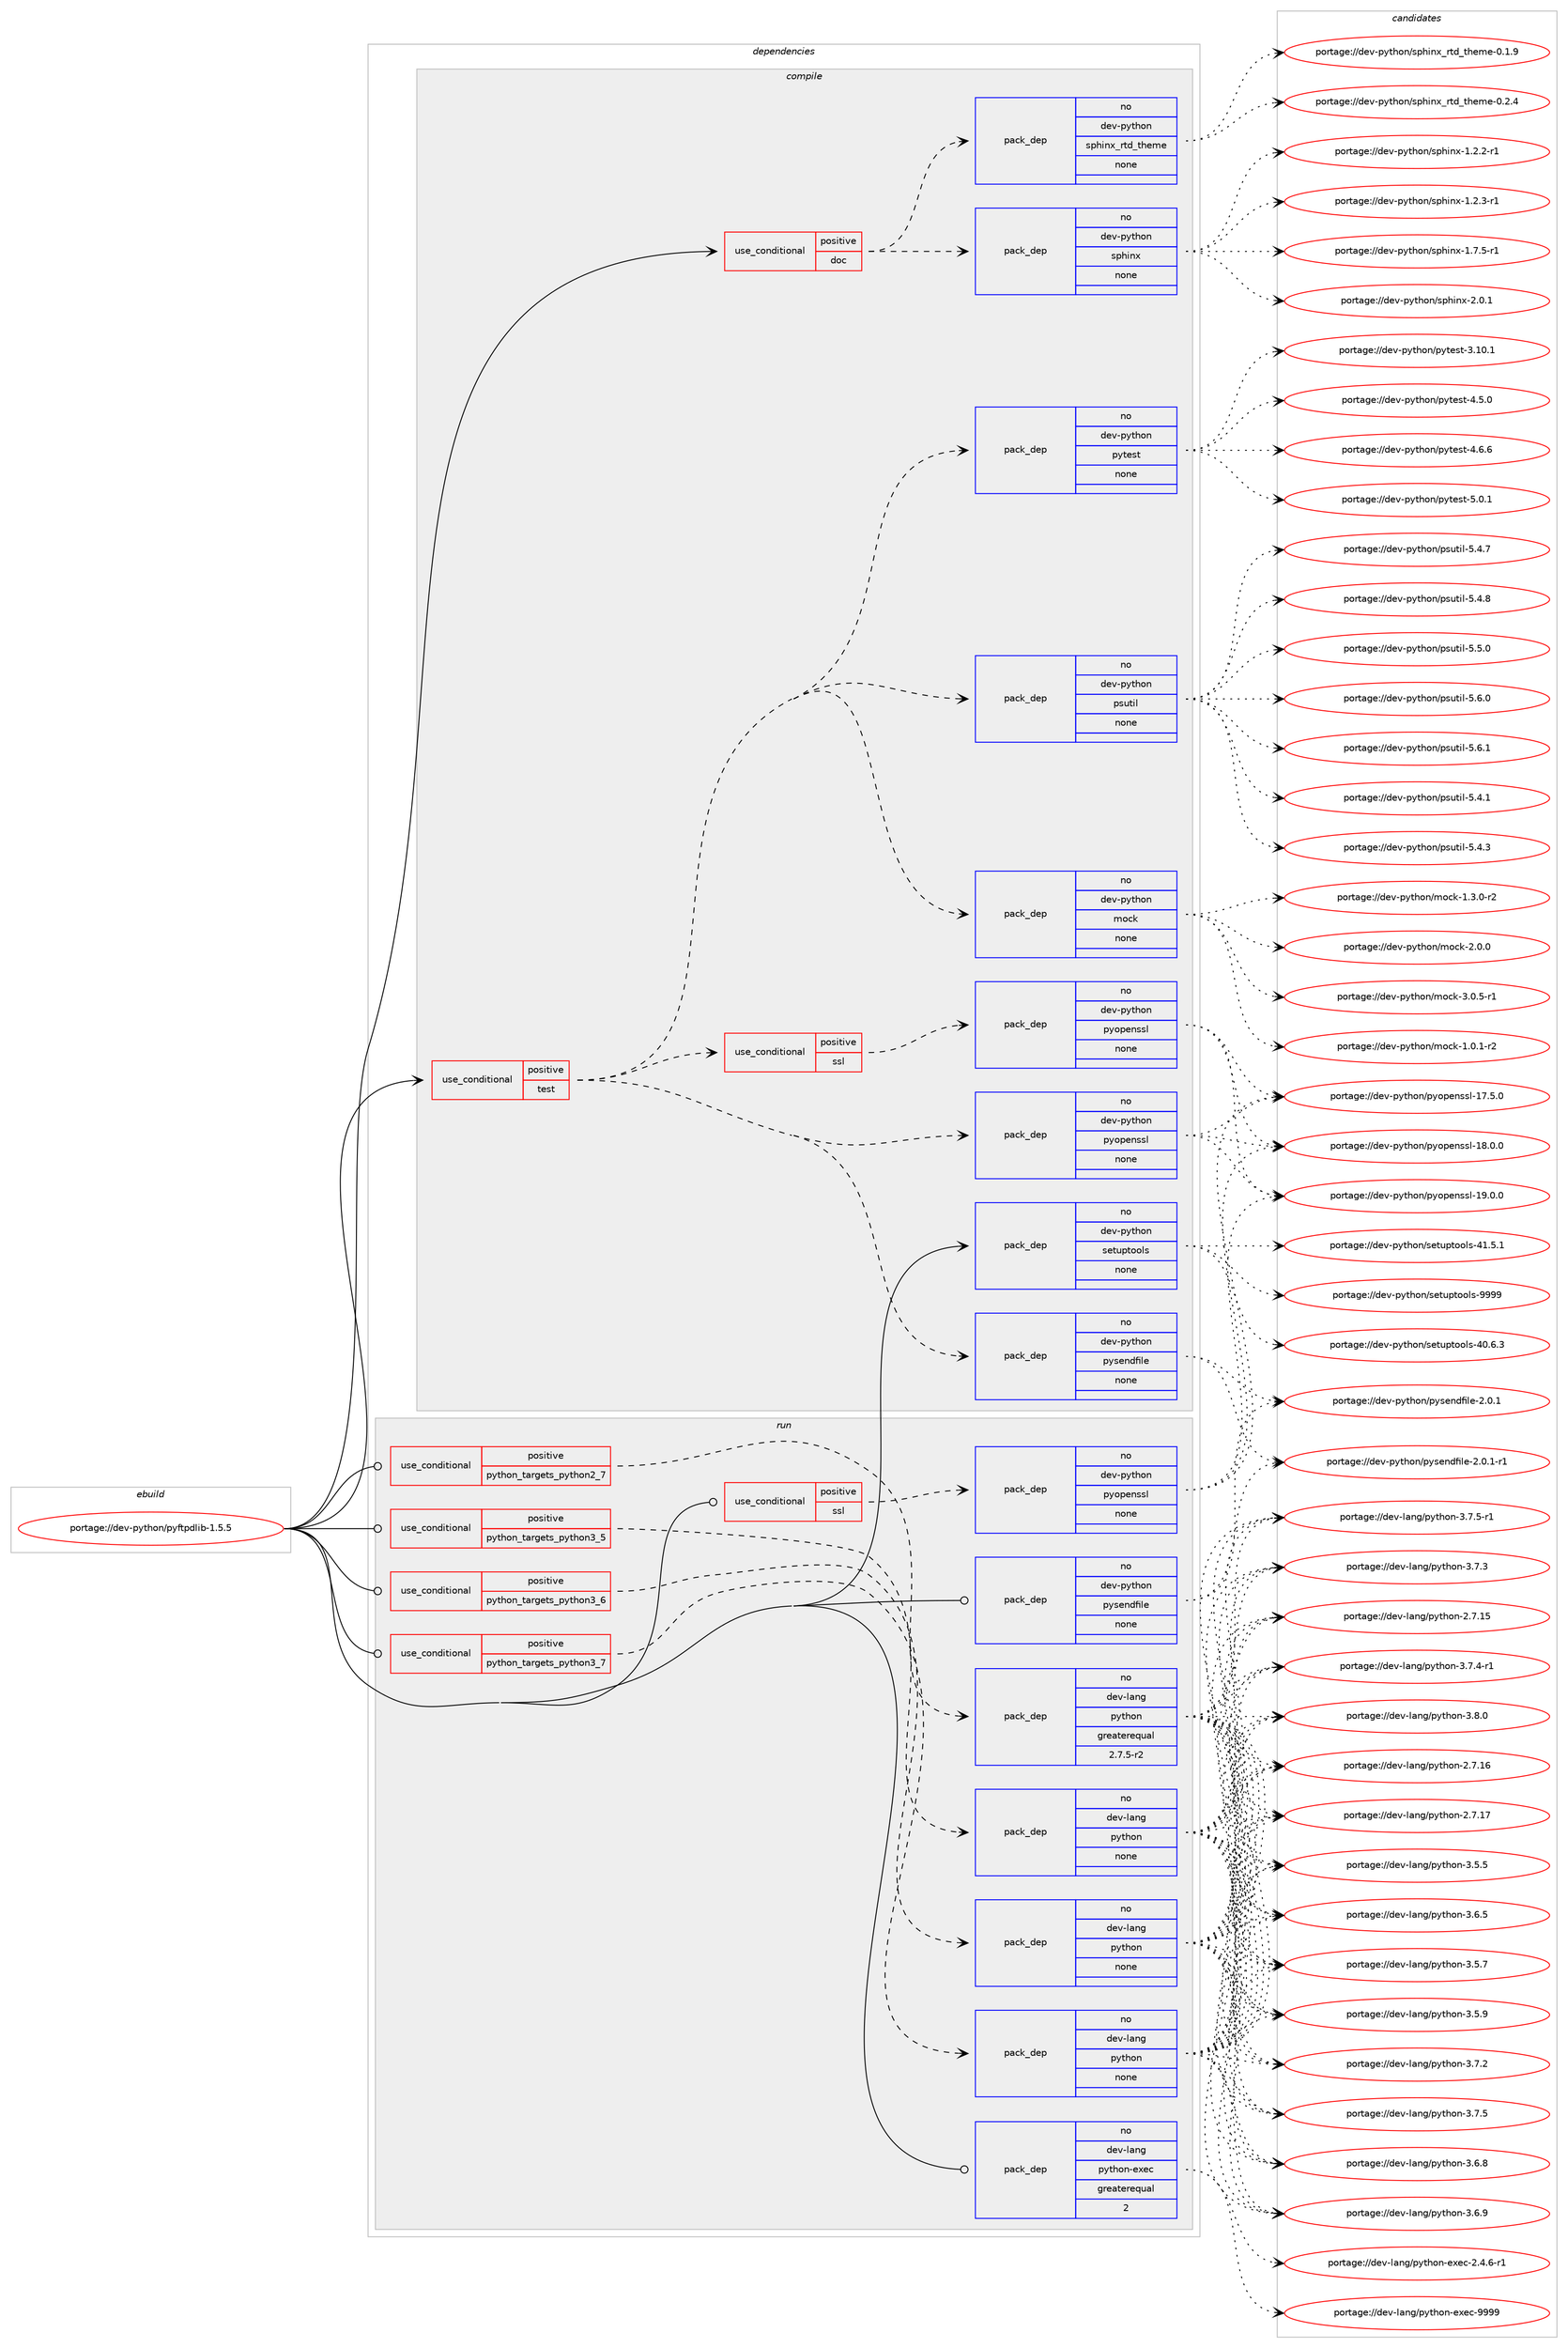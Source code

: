 digraph prolog {

# *************
# Graph options
# *************

newrank=true;
concentrate=true;
compound=true;
graph [rankdir=LR,fontname=Helvetica,fontsize=10,ranksep=1.5];#, ranksep=2.5, nodesep=0.2];
edge  [arrowhead=vee];
node  [fontname=Helvetica,fontsize=10];

# **********
# The ebuild
# **********

subgraph cluster_leftcol {
color=gray;
rank=same;
label=<<i>ebuild</i>>;
id [label="portage://dev-python/pyftpdlib-1.5.5", color=red, width=4, href="../dev-python/pyftpdlib-1.5.5.svg"];
}

# ****************
# The dependencies
# ****************

subgraph cluster_midcol {
color=gray;
label=<<i>dependencies</i>>;
subgraph cluster_compile {
fillcolor="#eeeeee";
style=filled;
label=<<i>compile</i>>;
subgraph cond35159 {
dependency160766 [label=<<TABLE BORDER="0" CELLBORDER="1" CELLSPACING="0" CELLPADDING="4"><TR><TD ROWSPAN="3" CELLPADDING="10">use_conditional</TD></TR><TR><TD>positive</TD></TR><TR><TD>doc</TD></TR></TABLE>>, shape=none, color=red];
subgraph pack122242 {
dependency160767 [label=<<TABLE BORDER="0" CELLBORDER="1" CELLSPACING="0" CELLPADDING="4" WIDTH="220"><TR><TD ROWSPAN="6" CELLPADDING="30">pack_dep</TD></TR><TR><TD WIDTH="110">no</TD></TR><TR><TD>dev-python</TD></TR><TR><TD>sphinx</TD></TR><TR><TD>none</TD></TR><TR><TD></TD></TR></TABLE>>, shape=none, color=blue];
}
dependency160766:e -> dependency160767:w [weight=20,style="dashed",arrowhead="vee"];
subgraph pack122243 {
dependency160768 [label=<<TABLE BORDER="0" CELLBORDER="1" CELLSPACING="0" CELLPADDING="4" WIDTH="220"><TR><TD ROWSPAN="6" CELLPADDING="30">pack_dep</TD></TR><TR><TD WIDTH="110">no</TD></TR><TR><TD>dev-python</TD></TR><TR><TD>sphinx_rtd_theme</TD></TR><TR><TD>none</TD></TR><TR><TD></TD></TR></TABLE>>, shape=none, color=blue];
}
dependency160766:e -> dependency160768:w [weight=20,style="dashed",arrowhead="vee"];
}
id:e -> dependency160766:w [weight=20,style="solid",arrowhead="vee"];
subgraph cond35160 {
dependency160769 [label=<<TABLE BORDER="0" CELLBORDER="1" CELLSPACING="0" CELLPADDING="4"><TR><TD ROWSPAN="3" CELLPADDING="10">use_conditional</TD></TR><TR><TD>positive</TD></TR><TR><TD>test</TD></TR></TABLE>>, shape=none, color=red];
subgraph cond35161 {
dependency160770 [label=<<TABLE BORDER="0" CELLBORDER="1" CELLSPACING="0" CELLPADDING="4"><TR><TD ROWSPAN="3" CELLPADDING="10">use_conditional</TD></TR><TR><TD>positive</TD></TR><TR><TD>ssl</TD></TR></TABLE>>, shape=none, color=red];
subgraph pack122244 {
dependency160771 [label=<<TABLE BORDER="0" CELLBORDER="1" CELLSPACING="0" CELLPADDING="4" WIDTH="220"><TR><TD ROWSPAN="6" CELLPADDING="30">pack_dep</TD></TR><TR><TD WIDTH="110">no</TD></TR><TR><TD>dev-python</TD></TR><TR><TD>pyopenssl</TD></TR><TR><TD>none</TD></TR><TR><TD></TD></TR></TABLE>>, shape=none, color=blue];
}
dependency160770:e -> dependency160771:w [weight=20,style="dashed",arrowhead="vee"];
}
dependency160769:e -> dependency160770:w [weight=20,style="dashed",arrowhead="vee"];
subgraph pack122245 {
dependency160772 [label=<<TABLE BORDER="0" CELLBORDER="1" CELLSPACING="0" CELLPADDING="4" WIDTH="220"><TR><TD ROWSPAN="6" CELLPADDING="30">pack_dep</TD></TR><TR><TD WIDTH="110">no</TD></TR><TR><TD>dev-python</TD></TR><TR><TD>pysendfile</TD></TR><TR><TD>none</TD></TR><TR><TD></TD></TR></TABLE>>, shape=none, color=blue];
}
dependency160769:e -> dependency160772:w [weight=20,style="dashed",arrowhead="vee"];
subgraph pack122246 {
dependency160773 [label=<<TABLE BORDER="0" CELLBORDER="1" CELLSPACING="0" CELLPADDING="4" WIDTH="220"><TR><TD ROWSPAN="6" CELLPADDING="30">pack_dep</TD></TR><TR><TD WIDTH="110">no</TD></TR><TR><TD>dev-python</TD></TR><TR><TD>mock</TD></TR><TR><TD>none</TD></TR><TR><TD></TD></TR></TABLE>>, shape=none, color=blue];
}
dependency160769:e -> dependency160773:w [weight=20,style="dashed",arrowhead="vee"];
subgraph pack122247 {
dependency160774 [label=<<TABLE BORDER="0" CELLBORDER="1" CELLSPACING="0" CELLPADDING="4" WIDTH="220"><TR><TD ROWSPAN="6" CELLPADDING="30">pack_dep</TD></TR><TR><TD WIDTH="110">no</TD></TR><TR><TD>dev-python</TD></TR><TR><TD>psutil</TD></TR><TR><TD>none</TD></TR><TR><TD></TD></TR></TABLE>>, shape=none, color=blue];
}
dependency160769:e -> dependency160774:w [weight=20,style="dashed",arrowhead="vee"];
subgraph pack122248 {
dependency160775 [label=<<TABLE BORDER="0" CELLBORDER="1" CELLSPACING="0" CELLPADDING="4" WIDTH="220"><TR><TD ROWSPAN="6" CELLPADDING="30">pack_dep</TD></TR><TR><TD WIDTH="110">no</TD></TR><TR><TD>dev-python</TD></TR><TR><TD>pyopenssl</TD></TR><TR><TD>none</TD></TR><TR><TD></TD></TR></TABLE>>, shape=none, color=blue];
}
dependency160769:e -> dependency160775:w [weight=20,style="dashed",arrowhead="vee"];
subgraph pack122249 {
dependency160776 [label=<<TABLE BORDER="0" CELLBORDER="1" CELLSPACING="0" CELLPADDING="4" WIDTH="220"><TR><TD ROWSPAN="6" CELLPADDING="30">pack_dep</TD></TR><TR><TD WIDTH="110">no</TD></TR><TR><TD>dev-python</TD></TR><TR><TD>pytest</TD></TR><TR><TD>none</TD></TR><TR><TD></TD></TR></TABLE>>, shape=none, color=blue];
}
dependency160769:e -> dependency160776:w [weight=20,style="dashed",arrowhead="vee"];
}
id:e -> dependency160769:w [weight=20,style="solid",arrowhead="vee"];
subgraph pack122250 {
dependency160777 [label=<<TABLE BORDER="0" CELLBORDER="1" CELLSPACING="0" CELLPADDING="4" WIDTH="220"><TR><TD ROWSPAN="6" CELLPADDING="30">pack_dep</TD></TR><TR><TD WIDTH="110">no</TD></TR><TR><TD>dev-python</TD></TR><TR><TD>setuptools</TD></TR><TR><TD>none</TD></TR><TR><TD></TD></TR></TABLE>>, shape=none, color=blue];
}
id:e -> dependency160777:w [weight=20,style="solid",arrowhead="vee"];
}
subgraph cluster_compileandrun {
fillcolor="#eeeeee";
style=filled;
label=<<i>compile and run</i>>;
}
subgraph cluster_run {
fillcolor="#eeeeee";
style=filled;
label=<<i>run</i>>;
subgraph cond35162 {
dependency160778 [label=<<TABLE BORDER="0" CELLBORDER="1" CELLSPACING="0" CELLPADDING="4"><TR><TD ROWSPAN="3" CELLPADDING="10">use_conditional</TD></TR><TR><TD>positive</TD></TR><TR><TD>python_targets_python2_7</TD></TR></TABLE>>, shape=none, color=red];
subgraph pack122251 {
dependency160779 [label=<<TABLE BORDER="0" CELLBORDER="1" CELLSPACING="0" CELLPADDING="4" WIDTH="220"><TR><TD ROWSPAN="6" CELLPADDING="30">pack_dep</TD></TR><TR><TD WIDTH="110">no</TD></TR><TR><TD>dev-lang</TD></TR><TR><TD>python</TD></TR><TR><TD>greaterequal</TD></TR><TR><TD>2.7.5-r2</TD></TR></TABLE>>, shape=none, color=blue];
}
dependency160778:e -> dependency160779:w [weight=20,style="dashed",arrowhead="vee"];
}
id:e -> dependency160778:w [weight=20,style="solid",arrowhead="odot"];
subgraph cond35163 {
dependency160780 [label=<<TABLE BORDER="0" CELLBORDER="1" CELLSPACING="0" CELLPADDING="4"><TR><TD ROWSPAN="3" CELLPADDING="10">use_conditional</TD></TR><TR><TD>positive</TD></TR><TR><TD>python_targets_python3_5</TD></TR></TABLE>>, shape=none, color=red];
subgraph pack122252 {
dependency160781 [label=<<TABLE BORDER="0" CELLBORDER="1" CELLSPACING="0" CELLPADDING="4" WIDTH="220"><TR><TD ROWSPAN="6" CELLPADDING="30">pack_dep</TD></TR><TR><TD WIDTH="110">no</TD></TR><TR><TD>dev-lang</TD></TR><TR><TD>python</TD></TR><TR><TD>none</TD></TR><TR><TD></TD></TR></TABLE>>, shape=none, color=blue];
}
dependency160780:e -> dependency160781:w [weight=20,style="dashed",arrowhead="vee"];
}
id:e -> dependency160780:w [weight=20,style="solid",arrowhead="odot"];
subgraph cond35164 {
dependency160782 [label=<<TABLE BORDER="0" CELLBORDER="1" CELLSPACING="0" CELLPADDING="4"><TR><TD ROWSPAN="3" CELLPADDING="10">use_conditional</TD></TR><TR><TD>positive</TD></TR><TR><TD>python_targets_python3_6</TD></TR></TABLE>>, shape=none, color=red];
subgraph pack122253 {
dependency160783 [label=<<TABLE BORDER="0" CELLBORDER="1" CELLSPACING="0" CELLPADDING="4" WIDTH="220"><TR><TD ROWSPAN="6" CELLPADDING="30">pack_dep</TD></TR><TR><TD WIDTH="110">no</TD></TR><TR><TD>dev-lang</TD></TR><TR><TD>python</TD></TR><TR><TD>none</TD></TR><TR><TD></TD></TR></TABLE>>, shape=none, color=blue];
}
dependency160782:e -> dependency160783:w [weight=20,style="dashed",arrowhead="vee"];
}
id:e -> dependency160782:w [weight=20,style="solid",arrowhead="odot"];
subgraph cond35165 {
dependency160784 [label=<<TABLE BORDER="0" CELLBORDER="1" CELLSPACING="0" CELLPADDING="4"><TR><TD ROWSPAN="3" CELLPADDING="10">use_conditional</TD></TR><TR><TD>positive</TD></TR><TR><TD>python_targets_python3_7</TD></TR></TABLE>>, shape=none, color=red];
subgraph pack122254 {
dependency160785 [label=<<TABLE BORDER="0" CELLBORDER="1" CELLSPACING="0" CELLPADDING="4" WIDTH="220"><TR><TD ROWSPAN="6" CELLPADDING="30">pack_dep</TD></TR><TR><TD WIDTH="110">no</TD></TR><TR><TD>dev-lang</TD></TR><TR><TD>python</TD></TR><TR><TD>none</TD></TR><TR><TD></TD></TR></TABLE>>, shape=none, color=blue];
}
dependency160784:e -> dependency160785:w [weight=20,style="dashed",arrowhead="vee"];
}
id:e -> dependency160784:w [weight=20,style="solid",arrowhead="odot"];
subgraph cond35166 {
dependency160786 [label=<<TABLE BORDER="0" CELLBORDER="1" CELLSPACING="0" CELLPADDING="4"><TR><TD ROWSPAN="3" CELLPADDING="10">use_conditional</TD></TR><TR><TD>positive</TD></TR><TR><TD>ssl</TD></TR></TABLE>>, shape=none, color=red];
subgraph pack122255 {
dependency160787 [label=<<TABLE BORDER="0" CELLBORDER="1" CELLSPACING="0" CELLPADDING="4" WIDTH="220"><TR><TD ROWSPAN="6" CELLPADDING="30">pack_dep</TD></TR><TR><TD WIDTH="110">no</TD></TR><TR><TD>dev-python</TD></TR><TR><TD>pyopenssl</TD></TR><TR><TD>none</TD></TR><TR><TD></TD></TR></TABLE>>, shape=none, color=blue];
}
dependency160786:e -> dependency160787:w [weight=20,style="dashed",arrowhead="vee"];
}
id:e -> dependency160786:w [weight=20,style="solid",arrowhead="odot"];
subgraph pack122256 {
dependency160788 [label=<<TABLE BORDER="0" CELLBORDER="1" CELLSPACING="0" CELLPADDING="4" WIDTH="220"><TR><TD ROWSPAN="6" CELLPADDING="30">pack_dep</TD></TR><TR><TD WIDTH="110">no</TD></TR><TR><TD>dev-lang</TD></TR><TR><TD>python-exec</TD></TR><TR><TD>greaterequal</TD></TR><TR><TD>2</TD></TR></TABLE>>, shape=none, color=blue];
}
id:e -> dependency160788:w [weight=20,style="solid",arrowhead="odot"];
subgraph pack122257 {
dependency160789 [label=<<TABLE BORDER="0" CELLBORDER="1" CELLSPACING="0" CELLPADDING="4" WIDTH="220"><TR><TD ROWSPAN="6" CELLPADDING="30">pack_dep</TD></TR><TR><TD WIDTH="110">no</TD></TR><TR><TD>dev-python</TD></TR><TR><TD>pysendfile</TD></TR><TR><TD>none</TD></TR><TR><TD></TD></TR></TABLE>>, shape=none, color=blue];
}
id:e -> dependency160789:w [weight=20,style="solid",arrowhead="odot"];
}
}

# **************
# The candidates
# **************

subgraph cluster_choices {
rank=same;
color=gray;
label=<<i>candidates</i>>;

subgraph choice122242 {
color=black;
nodesep=1;
choiceportage10010111845112121116104111110471151121041051101204549465046504511449 [label="portage://dev-python/sphinx-1.2.2-r1", color=red, width=4,href="../dev-python/sphinx-1.2.2-r1.svg"];
choiceportage10010111845112121116104111110471151121041051101204549465046514511449 [label="portage://dev-python/sphinx-1.2.3-r1", color=red, width=4,href="../dev-python/sphinx-1.2.3-r1.svg"];
choiceportage10010111845112121116104111110471151121041051101204549465546534511449 [label="portage://dev-python/sphinx-1.7.5-r1", color=red, width=4,href="../dev-python/sphinx-1.7.5-r1.svg"];
choiceportage1001011184511212111610411111047115112104105110120455046484649 [label="portage://dev-python/sphinx-2.0.1", color=red, width=4,href="../dev-python/sphinx-2.0.1.svg"];
dependency160767:e -> choiceportage10010111845112121116104111110471151121041051101204549465046504511449:w [style=dotted,weight="100"];
dependency160767:e -> choiceportage10010111845112121116104111110471151121041051101204549465046514511449:w [style=dotted,weight="100"];
dependency160767:e -> choiceportage10010111845112121116104111110471151121041051101204549465546534511449:w [style=dotted,weight="100"];
dependency160767:e -> choiceportage1001011184511212111610411111047115112104105110120455046484649:w [style=dotted,weight="100"];
}
subgraph choice122243 {
color=black;
nodesep=1;
choiceportage10010111845112121116104111110471151121041051101209511411610095116104101109101454846494657 [label="portage://dev-python/sphinx_rtd_theme-0.1.9", color=red, width=4,href="../dev-python/sphinx_rtd_theme-0.1.9.svg"];
choiceportage10010111845112121116104111110471151121041051101209511411610095116104101109101454846504652 [label="portage://dev-python/sphinx_rtd_theme-0.2.4", color=red, width=4,href="../dev-python/sphinx_rtd_theme-0.2.4.svg"];
dependency160768:e -> choiceportage10010111845112121116104111110471151121041051101209511411610095116104101109101454846494657:w [style=dotted,weight="100"];
dependency160768:e -> choiceportage10010111845112121116104111110471151121041051101209511411610095116104101109101454846504652:w [style=dotted,weight="100"];
}
subgraph choice122244 {
color=black;
nodesep=1;
choiceportage100101118451121211161041111104711212111111210111011511510845495546534648 [label="portage://dev-python/pyopenssl-17.5.0", color=red, width=4,href="../dev-python/pyopenssl-17.5.0.svg"];
choiceportage100101118451121211161041111104711212111111210111011511510845495646484648 [label="portage://dev-python/pyopenssl-18.0.0", color=red, width=4,href="../dev-python/pyopenssl-18.0.0.svg"];
choiceportage100101118451121211161041111104711212111111210111011511510845495746484648 [label="portage://dev-python/pyopenssl-19.0.0", color=red, width=4,href="../dev-python/pyopenssl-19.0.0.svg"];
dependency160771:e -> choiceportage100101118451121211161041111104711212111111210111011511510845495546534648:w [style=dotted,weight="100"];
dependency160771:e -> choiceportage100101118451121211161041111104711212111111210111011511510845495646484648:w [style=dotted,weight="100"];
dependency160771:e -> choiceportage100101118451121211161041111104711212111111210111011511510845495746484648:w [style=dotted,weight="100"];
}
subgraph choice122245 {
color=black;
nodesep=1;
choiceportage1001011184511212111610411111047112121115101110100102105108101455046484649 [label="portage://dev-python/pysendfile-2.0.1", color=red, width=4,href="../dev-python/pysendfile-2.0.1.svg"];
choiceportage10010111845112121116104111110471121211151011101001021051081014550464846494511449 [label="portage://dev-python/pysendfile-2.0.1-r1", color=red, width=4,href="../dev-python/pysendfile-2.0.1-r1.svg"];
dependency160772:e -> choiceportage1001011184511212111610411111047112121115101110100102105108101455046484649:w [style=dotted,weight="100"];
dependency160772:e -> choiceportage10010111845112121116104111110471121211151011101001021051081014550464846494511449:w [style=dotted,weight="100"];
}
subgraph choice122246 {
color=black;
nodesep=1;
choiceportage1001011184511212111610411111047109111991074549464846494511450 [label="portage://dev-python/mock-1.0.1-r2", color=red, width=4,href="../dev-python/mock-1.0.1-r2.svg"];
choiceportage1001011184511212111610411111047109111991074549465146484511450 [label="portage://dev-python/mock-1.3.0-r2", color=red, width=4,href="../dev-python/mock-1.3.0-r2.svg"];
choiceportage100101118451121211161041111104710911199107455046484648 [label="portage://dev-python/mock-2.0.0", color=red, width=4,href="../dev-python/mock-2.0.0.svg"];
choiceportage1001011184511212111610411111047109111991074551464846534511449 [label="portage://dev-python/mock-3.0.5-r1", color=red, width=4,href="../dev-python/mock-3.0.5-r1.svg"];
dependency160773:e -> choiceportage1001011184511212111610411111047109111991074549464846494511450:w [style=dotted,weight="100"];
dependency160773:e -> choiceportage1001011184511212111610411111047109111991074549465146484511450:w [style=dotted,weight="100"];
dependency160773:e -> choiceportage100101118451121211161041111104710911199107455046484648:w [style=dotted,weight="100"];
dependency160773:e -> choiceportage1001011184511212111610411111047109111991074551464846534511449:w [style=dotted,weight="100"];
}
subgraph choice122247 {
color=black;
nodesep=1;
choiceportage1001011184511212111610411111047112115117116105108455346524649 [label="portage://dev-python/psutil-5.4.1", color=red, width=4,href="../dev-python/psutil-5.4.1.svg"];
choiceportage1001011184511212111610411111047112115117116105108455346524651 [label="portage://dev-python/psutil-5.4.3", color=red, width=4,href="../dev-python/psutil-5.4.3.svg"];
choiceportage1001011184511212111610411111047112115117116105108455346524655 [label="portage://dev-python/psutil-5.4.7", color=red, width=4,href="../dev-python/psutil-5.4.7.svg"];
choiceportage1001011184511212111610411111047112115117116105108455346524656 [label="portage://dev-python/psutil-5.4.8", color=red, width=4,href="../dev-python/psutil-5.4.8.svg"];
choiceportage1001011184511212111610411111047112115117116105108455346534648 [label="portage://dev-python/psutil-5.5.0", color=red, width=4,href="../dev-python/psutil-5.5.0.svg"];
choiceportage1001011184511212111610411111047112115117116105108455346544648 [label="portage://dev-python/psutil-5.6.0", color=red, width=4,href="../dev-python/psutil-5.6.0.svg"];
choiceportage1001011184511212111610411111047112115117116105108455346544649 [label="portage://dev-python/psutil-5.6.1", color=red, width=4,href="../dev-python/psutil-5.6.1.svg"];
dependency160774:e -> choiceportage1001011184511212111610411111047112115117116105108455346524649:w [style=dotted,weight="100"];
dependency160774:e -> choiceportage1001011184511212111610411111047112115117116105108455346524651:w [style=dotted,weight="100"];
dependency160774:e -> choiceportage1001011184511212111610411111047112115117116105108455346524655:w [style=dotted,weight="100"];
dependency160774:e -> choiceportage1001011184511212111610411111047112115117116105108455346524656:w [style=dotted,weight="100"];
dependency160774:e -> choiceportage1001011184511212111610411111047112115117116105108455346534648:w [style=dotted,weight="100"];
dependency160774:e -> choiceportage1001011184511212111610411111047112115117116105108455346544648:w [style=dotted,weight="100"];
dependency160774:e -> choiceportage1001011184511212111610411111047112115117116105108455346544649:w [style=dotted,weight="100"];
}
subgraph choice122248 {
color=black;
nodesep=1;
choiceportage100101118451121211161041111104711212111111210111011511510845495546534648 [label="portage://dev-python/pyopenssl-17.5.0", color=red, width=4,href="../dev-python/pyopenssl-17.5.0.svg"];
choiceportage100101118451121211161041111104711212111111210111011511510845495646484648 [label="portage://dev-python/pyopenssl-18.0.0", color=red, width=4,href="../dev-python/pyopenssl-18.0.0.svg"];
choiceportage100101118451121211161041111104711212111111210111011511510845495746484648 [label="portage://dev-python/pyopenssl-19.0.0", color=red, width=4,href="../dev-python/pyopenssl-19.0.0.svg"];
dependency160775:e -> choiceportage100101118451121211161041111104711212111111210111011511510845495546534648:w [style=dotted,weight="100"];
dependency160775:e -> choiceportage100101118451121211161041111104711212111111210111011511510845495646484648:w [style=dotted,weight="100"];
dependency160775:e -> choiceportage100101118451121211161041111104711212111111210111011511510845495746484648:w [style=dotted,weight="100"];
}
subgraph choice122249 {
color=black;
nodesep=1;
choiceportage100101118451121211161041111104711212111610111511645514649484649 [label="portage://dev-python/pytest-3.10.1", color=red, width=4,href="../dev-python/pytest-3.10.1.svg"];
choiceportage1001011184511212111610411111047112121116101115116455246534648 [label="portage://dev-python/pytest-4.5.0", color=red, width=4,href="../dev-python/pytest-4.5.0.svg"];
choiceportage1001011184511212111610411111047112121116101115116455246544654 [label="portage://dev-python/pytest-4.6.6", color=red, width=4,href="../dev-python/pytest-4.6.6.svg"];
choiceportage1001011184511212111610411111047112121116101115116455346484649 [label="portage://dev-python/pytest-5.0.1", color=red, width=4,href="../dev-python/pytest-5.0.1.svg"];
dependency160776:e -> choiceportage100101118451121211161041111104711212111610111511645514649484649:w [style=dotted,weight="100"];
dependency160776:e -> choiceportage1001011184511212111610411111047112121116101115116455246534648:w [style=dotted,weight="100"];
dependency160776:e -> choiceportage1001011184511212111610411111047112121116101115116455246544654:w [style=dotted,weight="100"];
dependency160776:e -> choiceportage1001011184511212111610411111047112121116101115116455346484649:w [style=dotted,weight="100"];
}
subgraph choice122250 {
color=black;
nodesep=1;
choiceportage100101118451121211161041111104711510111611711211611111110811545524846544651 [label="portage://dev-python/setuptools-40.6.3", color=red, width=4,href="../dev-python/setuptools-40.6.3.svg"];
choiceportage100101118451121211161041111104711510111611711211611111110811545524946534649 [label="portage://dev-python/setuptools-41.5.1", color=red, width=4,href="../dev-python/setuptools-41.5.1.svg"];
choiceportage10010111845112121116104111110471151011161171121161111111081154557575757 [label="portage://dev-python/setuptools-9999", color=red, width=4,href="../dev-python/setuptools-9999.svg"];
dependency160777:e -> choiceportage100101118451121211161041111104711510111611711211611111110811545524846544651:w [style=dotted,weight="100"];
dependency160777:e -> choiceportage100101118451121211161041111104711510111611711211611111110811545524946534649:w [style=dotted,weight="100"];
dependency160777:e -> choiceportage10010111845112121116104111110471151011161171121161111111081154557575757:w [style=dotted,weight="100"];
}
subgraph choice122251 {
color=black;
nodesep=1;
choiceportage10010111845108971101034711212111610411111045504655464953 [label="portage://dev-lang/python-2.7.15", color=red, width=4,href="../dev-lang/python-2.7.15.svg"];
choiceportage10010111845108971101034711212111610411111045504655464954 [label="portage://dev-lang/python-2.7.16", color=red, width=4,href="../dev-lang/python-2.7.16.svg"];
choiceportage10010111845108971101034711212111610411111045504655464955 [label="portage://dev-lang/python-2.7.17", color=red, width=4,href="../dev-lang/python-2.7.17.svg"];
choiceportage100101118451089711010347112121116104111110455146534653 [label="portage://dev-lang/python-3.5.5", color=red, width=4,href="../dev-lang/python-3.5.5.svg"];
choiceportage100101118451089711010347112121116104111110455146534655 [label="portage://dev-lang/python-3.5.7", color=red, width=4,href="../dev-lang/python-3.5.7.svg"];
choiceportage100101118451089711010347112121116104111110455146534657 [label="portage://dev-lang/python-3.5.9", color=red, width=4,href="../dev-lang/python-3.5.9.svg"];
choiceportage100101118451089711010347112121116104111110455146544653 [label="portage://dev-lang/python-3.6.5", color=red, width=4,href="../dev-lang/python-3.6.5.svg"];
choiceportage100101118451089711010347112121116104111110455146544656 [label="portage://dev-lang/python-3.6.8", color=red, width=4,href="../dev-lang/python-3.6.8.svg"];
choiceportage100101118451089711010347112121116104111110455146544657 [label="portage://dev-lang/python-3.6.9", color=red, width=4,href="../dev-lang/python-3.6.9.svg"];
choiceportage100101118451089711010347112121116104111110455146554650 [label="portage://dev-lang/python-3.7.2", color=red, width=4,href="../dev-lang/python-3.7.2.svg"];
choiceportage100101118451089711010347112121116104111110455146554651 [label="portage://dev-lang/python-3.7.3", color=red, width=4,href="../dev-lang/python-3.7.3.svg"];
choiceportage1001011184510897110103471121211161041111104551465546524511449 [label="portage://dev-lang/python-3.7.4-r1", color=red, width=4,href="../dev-lang/python-3.7.4-r1.svg"];
choiceportage100101118451089711010347112121116104111110455146554653 [label="portage://dev-lang/python-3.7.5", color=red, width=4,href="../dev-lang/python-3.7.5.svg"];
choiceportage1001011184510897110103471121211161041111104551465546534511449 [label="portage://dev-lang/python-3.7.5-r1", color=red, width=4,href="../dev-lang/python-3.7.5-r1.svg"];
choiceportage100101118451089711010347112121116104111110455146564648 [label="portage://dev-lang/python-3.8.0", color=red, width=4,href="../dev-lang/python-3.8.0.svg"];
dependency160779:e -> choiceportage10010111845108971101034711212111610411111045504655464953:w [style=dotted,weight="100"];
dependency160779:e -> choiceportage10010111845108971101034711212111610411111045504655464954:w [style=dotted,weight="100"];
dependency160779:e -> choiceportage10010111845108971101034711212111610411111045504655464955:w [style=dotted,weight="100"];
dependency160779:e -> choiceportage100101118451089711010347112121116104111110455146534653:w [style=dotted,weight="100"];
dependency160779:e -> choiceportage100101118451089711010347112121116104111110455146534655:w [style=dotted,weight="100"];
dependency160779:e -> choiceportage100101118451089711010347112121116104111110455146534657:w [style=dotted,weight="100"];
dependency160779:e -> choiceportage100101118451089711010347112121116104111110455146544653:w [style=dotted,weight="100"];
dependency160779:e -> choiceportage100101118451089711010347112121116104111110455146544656:w [style=dotted,weight="100"];
dependency160779:e -> choiceportage100101118451089711010347112121116104111110455146544657:w [style=dotted,weight="100"];
dependency160779:e -> choiceportage100101118451089711010347112121116104111110455146554650:w [style=dotted,weight="100"];
dependency160779:e -> choiceportage100101118451089711010347112121116104111110455146554651:w [style=dotted,weight="100"];
dependency160779:e -> choiceportage1001011184510897110103471121211161041111104551465546524511449:w [style=dotted,weight="100"];
dependency160779:e -> choiceportage100101118451089711010347112121116104111110455146554653:w [style=dotted,weight="100"];
dependency160779:e -> choiceportage1001011184510897110103471121211161041111104551465546534511449:w [style=dotted,weight="100"];
dependency160779:e -> choiceportage100101118451089711010347112121116104111110455146564648:w [style=dotted,weight="100"];
}
subgraph choice122252 {
color=black;
nodesep=1;
choiceportage10010111845108971101034711212111610411111045504655464953 [label="portage://dev-lang/python-2.7.15", color=red, width=4,href="../dev-lang/python-2.7.15.svg"];
choiceportage10010111845108971101034711212111610411111045504655464954 [label="portage://dev-lang/python-2.7.16", color=red, width=4,href="../dev-lang/python-2.7.16.svg"];
choiceportage10010111845108971101034711212111610411111045504655464955 [label="portage://dev-lang/python-2.7.17", color=red, width=4,href="../dev-lang/python-2.7.17.svg"];
choiceportage100101118451089711010347112121116104111110455146534653 [label="portage://dev-lang/python-3.5.5", color=red, width=4,href="../dev-lang/python-3.5.5.svg"];
choiceportage100101118451089711010347112121116104111110455146534655 [label="portage://dev-lang/python-3.5.7", color=red, width=4,href="../dev-lang/python-3.5.7.svg"];
choiceportage100101118451089711010347112121116104111110455146534657 [label="portage://dev-lang/python-3.5.9", color=red, width=4,href="../dev-lang/python-3.5.9.svg"];
choiceportage100101118451089711010347112121116104111110455146544653 [label="portage://dev-lang/python-3.6.5", color=red, width=4,href="../dev-lang/python-3.6.5.svg"];
choiceportage100101118451089711010347112121116104111110455146544656 [label="portage://dev-lang/python-3.6.8", color=red, width=4,href="../dev-lang/python-3.6.8.svg"];
choiceportage100101118451089711010347112121116104111110455146544657 [label="portage://dev-lang/python-3.6.9", color=red, width=4,href="../dev-lang/python-3.6.9.svg"];
choiceportage100101118451089711010347112121116104111110455146554650 [label="portage://dev-lang/python-3.7.2", color=red, width=4,href="../dev-lang/python-3.7.2.svg"];
choiceportage100101118451089711010347112121116104111110455146554651 [label="portage://dev-lang/python-3.7.3", color=red, width=4,href="../dev-lang/python-3.7.3.svg"];
choiceportage1001011184510897110103471121211161041111104551465546524511449 [label="portage://dev-lang/python-3.7.4-r1", color=red, width=4,href="../dev-lang/python-3.7.4-r1.svg"];
choiceportage100101118451089711010347112121116104111110455146554653 [label="portage://dev-lang/python-3.7.5", color=red, width=4,href="../dev-lang/python-3.7.5.svg"];
choiceportage1001011184510897110103471121211161041111104551465546534511449 [label="portage://dev-lang/python-3.7.5-r1", color=red, width=4,href="../dev-lang/python-3.7.5-r1.svg"];
choiceportage100101118451089711010347112121116104111110455146564648 [label="portage://dev-lang/python-3.8.0", color=red, width=4,href="../dev-lang/python-3.8.0.svg"];
dependency160781:e -> choiceportage10010111845108971101034711212111610411111045504655464953:w [style=dotted,weight="100"];
dependency160781:e -> choiceportage10010111845108971101034711212111610411111045504655464954:w [style=dotted,weight="100"];
dependency160781:e -> choiceportage10010111845108971101034711212111610411111045504655464955:w [style=dotted,weight="100"];
dependency160781:e -> choiceportage100101118451089711010347112121116104111110455146534653:w [style=dotted,weight="100"];
dependency160781:e -> choiceportage100101118451089711010347112121116104111110455146534655:w [style=dotted,weight="100"];
dependency160781:e -> choiceportage100101118451089711010347112121116104111110455146534657:w [style=dotted,weight="100"];
dependency160781:e -> choiceportage100101118451089711010347112121116104111110455146544653:w [style=dotted,weight="100"];
dependency160781:e -> choiceportage100101118451089711010347112121116104111110455146544656:w [style=dotted,weight="100"];
dependency160781:e -> choiceportage100101118451089711010347112121116104111110455146544657:w [style=dotted,weight="100"];
dependency160781:e -> choiceportage100101118451089711010347112121116104111110455146554650:w [style=dotted,weight="100"];
dependency160781:e -> choiceportage100101118451089711010347112121116104111110455146554651:w [style=dotted,weight="100"];
dependency160781:e -> choiceportage1001011184510897110103471121211161041111104551465546524511449:w [style=dotted,weight="100"];
dependency160781:e -> choiceportage100101118451089711010347112121116104111110455146554653:w [style=dotted,weight="100"];
dependency160781:e -> choiceportage1001011184510897110103471121211161041111104551465546534511449:w [style=dotted,weight="100"];
dependency160781:e -> choiceportage100101118451089711010347112121116104111110455146564648:w [style=dotted,weight="100"];
}
subgraph choice122253 {
color=black;
nodesep=1;
choiceportage10010111845108971101034711212111610411111045504655464953 [label="portage://dev-lang/python-2.7.15", color=red, width=4,href="../dev-lang/python-2.7.15.svg"];
choiceportage10010111845108971101034711212111610411111045504655464954 [label="portage://dev-lang/python-2.7.16", color=red, width=4,href="../dev-lang/python-2.7.16.svg"];
choiceportage10010111845108971101034711212111610411111045504655464955 [label="portage://dev-lang/python-2.7.17", color=red, width=4,href="../dev-lang/python-2.7.17.svg"];
choiceportage100101118451089711010347112121116104111110455146534653 [label="portage://dev-lang/python-3.5.5", color=red, width=4,href="../dev-lang/python-3.5.5.svg"];
choiceportage100101118451089711010347112121116104111110455146534655 [label="portage://dev-lang/python-3.5.7", color=red, width=4,href="../dev-lang/python-3.5.7.svg"];
choiceportage100101118451089711010347112121116104111110455146534657 [label="portage://dev-lang/python-3.5.9", color=red, width=4,href="../dev-lang/python-3.5.9.svg"];
choiceportage100101118451089711010347112121116104111110455146544653 [label="portage://dev-lang/python-3.6.5", color=red, width=4,href="../dev-lang/python-3.6.5.svg"];
choiceportage100101118451089711010347112121116104111110455146544656 [label="portage://dev-lang/python-3.6.8", color=red, width=4,href="../dev-lang/python-3.6.8.svg"];
choiceportage100101118451089711010347112121116104111110455146544657 [label="portage://dev-lang/python-3.6.9", color=red, width=4,href="../dev-lang/python-3.6.9.svg"];
choiceportage100101118451089711010347112121116104111110455146554650 [label="portage://dev-lang/python-3.7.2", color=red, width=4,href="../dev-lang/python-3.7.2.svg"];
choiceportage100101118451089711010347112121116104111110455146554651 [label="portage://dev-lang/python-3.7.3", color=red, width=4,href="../dev-lang/python-3.7.3.svg"];
choiceportage1001011184510897110103471121211161041111104551465546524511449 [label="portage://dev-lang/python-3.7.4-r1", color=red, width=4,href="../dev-lang/python-3.7.4-r1.svg"];
choiceportage100101118451089711010347112121116104111110455146554653 [label="portage://dev-lang/python-3.7.5", color=red, width=4,href="../dev-lang/python-3.7.5.svg"];
choiceportage1001011184510897110103471121211161041111104551465546534511449 [label="portage://dev-lang/python-3.7.5-r1", color=red, width=4,href="../dev-lang/python-3.7.5-r1.svg"];
choiceportage100101118451089711010347112121116104111110455146564648 [label="portage://dev-lang/python-3.8.0", color=red, width=4,href="../dev-lang/python-3.8.0.svg"];
dependency160783:e -> choiceportage10010111845108971101034711212111610411111045504655464953:w [style=dotted,weight="100"];
dependency160783:e -> choiceportage10010111845108971101034711212111610411111045504655464954:w [style=dotted,weight="100"];
dependency160783:e -> choiceportage10010111845108971101034711212111610411111045504655464955:w [style=dotted,weight="100"];
dependency160783:e -> choiceportage100101118451089711010347112121116104111110455146534653:w [style=dotted,weight="100"];
dependency160783:e -> choiceportage100101118451089711010347112121116104111110455146534655:w [style=dotted,weight="100"];
dependency160783:e -> choiceportage100101118451089711010347112121116104111110455146534657:w [style=dotted,weight="100"];
dependency160783:e -> choiceportage100101118451089711010347112121116104111110455146544653:w [style=dotted,weight="100"];
dependency160783:e -> choiceportage100101118451089711010347112121116104111110455146544656:w [style=dotted,weight="100"];
dependency160783:e -> choiceportage100101118451089711010347112121116104111110455146544657:w [style=dotted,weight="100"];
dependency160783:e -> choiceportage100101118451089711010347112121116104111110455146554650:w [style=dotted,weight="100"];
dependency160783:e -> choiceportage100101118451089711010347112121116104111110455146554651:w [style=dotted,weight="100"];
dependency160783:e -> choiceportage1001011184510897110103471121211161041111104551465546524511449:w [style=dotted,weight="100"];
dependency160783:e -> choiceportage100101118451089711010347112121116104111110455146554653:w [style=dotted,weight="100"];
dependency160783:e -> choiceportage1001011184510897110103471121211161041111104551465546534511449:w [style=dotted,weight="100"];
dependency160783:e -> choiceportage100101118451089711010347112121116104111110455146564648:w [style=dotted,weight="100"];
}
subgraph choice122254 {
color=black;
nodesep=1;
choiceportage10010111845108971101034711212111610411111045504655464953 [label="portage://dev-lang/python-2.7.15", color=red, width=4,href="../dev-lang/python-2.7.15.svg"];
choiceportage10010111845108971101034711212111610411111045504655464954 [label="portage://dev-lang/python-2.7.16", color=red, width=4,href="../dev-lang/python-2.7.16.svg"];
choiceportage10010111845108971101034711212111610411111045504655464955 [label="portage://dev-lang/python-2.7.17", color=red, width=4,href="../dev-lang/python-2.7.17.svg"];
choiceportage100101118451089711010347112121116104111110455146534653 [label="portage://dev-lang/python-3.5.5", color=red, width=4,href="../dev-lang/python-3.5.5.svg"];
choiceportage100101118451089711010347112121116104111110455146534655 [label="portage://dev-lang/python-3.5.7", color=red, width=4,href="../dev-lang/python-3.5.7.svg"];
choiceportage100101118451089711010347112121116104111110455146534657 [label="portage://dev-lang/python-3.5.9", color=red, width=4,href="../dev-lang/python-3.5.9.svg"];
choiceportage100101118451089711010347112121116104111110455146544653 [label="portage://dev-lang/python-3.6.5", color=red, width=4,href="../dev-lang/python-3.6.5.svg"];
choiceportage100101118451089711010347112121116104111110455146544656 [label="portage://dev-lang/python-3.6.8", color=red, width=4,href="../dev-lang/python-3.6.8.svg"];
choiceportage100101118451089711010347112121116104111110455146544657 [label="portage://dev-lang/python-3.6.9", color=red, width=4,href="../dev-lang/python-3.6.9.svg"];
choiceportage100101118451089711010347112121116104111110455146554650 [label="portage://dev-lang/python-3.7.2", color=red, width=4,href="../dev-lang/python-3.7.2.svg"];
choiceportage100101118451089711010347112121116104111110455146554651 [label="portage://dev-lang/python-3.7.3", color=red, width=4,href="../dev-lang/python-3.7.3.svg"];
choiceportage1001011184510897110103471121211161041111104551465546524511449 [label="portage://dev-lang/python-3.7.4-r1", color=red, width=4,href="../dev-lang/python-3.7.4-r1.svg"];
choiceportage100101118451089711010347112121116104111110455146554653 [label="portage://dev-lang/python-3.7.5", color=red, width=4,href="../dev-lang/python-3.7.5.svg"];
choiceportage1001011184510897110103471121211161041111104551465546534511449 [label="portage://dev-lang/python-3.7.5-r1", color=red, width=4,href="../dev-lang/python-3.7.5-r1.svg"];
choiceportage100101118451089711010347112121116104111110455146564648 [label="portage://dev-lang/python-3.8.0", color=red, width=4,href="../dev-lang/python-3.8.0.svg"];
dependency160785:e -> choiceportage10010111845108971101034711212111610411111045504655464953:w [style=dotted,weight="100"];
dependency160785:e -> choiceportage10010111845108971101034711212111610411111045504655464954:w [style=dotted,weight="100"];
dependency160785:e -> choiceportage10010111845108971101034711212111610411111045504655464955:w [style=dotted,weight="100"];
dependency160785:e -> choiceportage100101118451089711010347112121116104111110455146534653:w [style=dotted,weight="100"];
dependency160785:e -> choiceportage100101118451089711010347112121116104111110455146534655:w [style=dotted,weight="100"];
dependency160785:e -> choiceportage100101118451089711010347112121116104111110455146534657:w [style=dotted,weight="100"];
dependency160785:e -> choiceportage100101118451089711010347112121116104111110455146544653:w [style=dotted,weight="100"];
dependency160785:e -> choiceportage100101118451089711010347112121116104111110455146544656:w [style=dotted,weight="100"];
dependency160785:e -> choiceportage100101118451089711010347112121116104111110455146544657:w [style=dotted,weight="100"];
dependency160785:e -> choiceportage100101118451089711010347112121116104111110455146554650:w [style=dotted,weight="100"];
dependency160785:e -> choiceportage100101118451089711010347112121116104111110455146554651:w [style=dotted,weight="100"];
dependency160785:e -> choiceportage1001011184510897110103471121211161041111104551465546524511449:w [style=dotted,weight="100"];
dependency160785:e -> choiceportage100101118451089711010347112121116104111110455146554653:w [style=dotted,weight="100"];
dependency160785:e -> choiceportage1001011184510897110103471121211161041111104551465546534511449:w [style=dotted,weight="100"];
dependency160785:e -> choiceportage100101118451089711010347112121116104111110455146564648:w [style=dotted,weight="100"];
}
subgraph choice122255 {
color=black;
nodesep=1;
choiceportage100101118451121211161041111104711212111111210111011511510845495546534648 [label="portage://dev-python/pyopenssl-17.5.0", color=red, width=4,href="../dev-python/pyopenssl-17.5.0.svg"];
choiceportage100101118451121211161041111104711212111111210111011511510845495646484648 [label="portage://dev-python/pyopenssl-18.0.0", color=red, width=4,href="../dev-python/pyopenssl-18.0.0.svg"];
choiceportage100101118451121211161041111104711212111111210111011511510845495746484648 [label="portage://dev-python/pyopenssl-19.0.0", color=red, width=4,href="../dev-python/pyopenssl-19.0.0.svg"];
dependency160787:e -> choiceportage100101118451121211161041111104711212111111210111011511510845495546534648:w [style=dotted,weight="100"];
dependency160787:e -> choiceportage100101118451121211161041111104711212111111210111011511510845495646484648:w [style=dotted,weight="100"];
dependency160787:e -> choiceportage100101118451121211161041111104711212111111210111011511510845495746484648:w [style=dotted,weight="100"];
}
subgraph choice122256 {
color=black;
nodesep=1;
choiceportage10010111845108971101034711212111610411111045101120101994550465246544511449 [label="portage://dev-lang/python-exec-2.4.6-r1", color=red, width=4,href="../dev-lang/python-exec-2.4.6-r1.svg"];
choiceportage10010111845108971101034711212111610411111045101120101994557575757 [label="portage://dev-lang/python-exec-9999", color=red, width=4,href="../dev-lang/python-exec-9999.svg"];
dependency160788:e -> choiceportage10010111845108971101034711212111610411111045101120101994550465246544511449:w [style=dotted,weight="100"];
dependency160788:e -> choiceportage10010111845108971101034711212111610411111045101120101994557575757:w [style=dotted,weight="100"];
}
subgraph choice122257 {
color=black;
nodesep=1;
choiceportage1001011184511212111610411111047112121115101110100102105108101455046484649 [label="portage://dev-python/pysendfile-2.0.1", color=red, width=4,href="../dev-python/pysendfile-2.0.1.svg"];
choiceportage10010111845112121116104111110471121211151011101001021051081014550464846494511449 [label="portage://dev-python/pysendfile-2.0.1-r1", color=red, width=4,href="../dev-python/pysendfile-2.0.1-r1.svg"];
dependency160789:e -> choiceportage1001011184511212111610411111047112121115101110100102105108101455046484649:w [style=dotted,weight="100"];
dependency160789:e -> choiceportage10010111845112121116104111110471121211151011101001021051081014550464846494511449:w [style=dotted,weight="100"];
}
}

}
